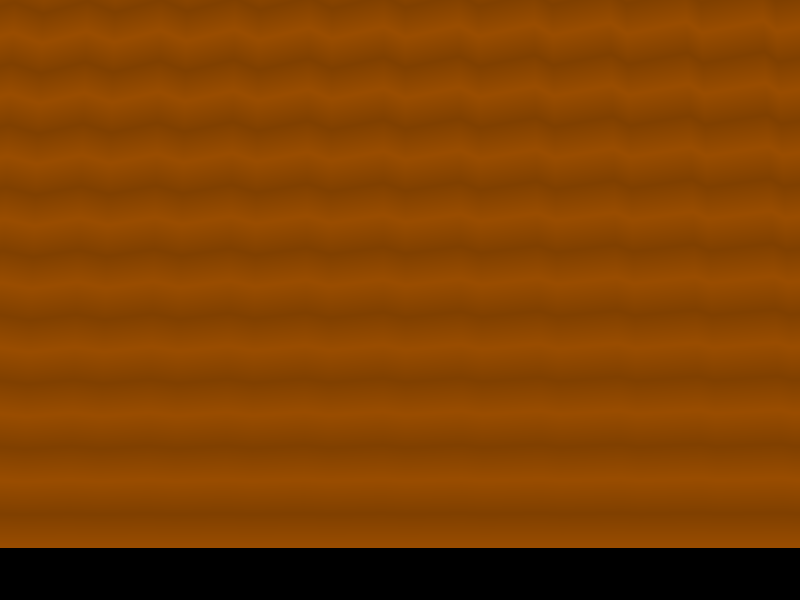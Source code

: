 // POV-Ray wall

// Set the camera location and angle
camera {
    location <12, 0, -15> // Adjusted camera location
    look_at <2, 3, 0> 
    angle 30 
}

// Set the light sources
light_source {
    <10, 10, -10>
    color rgb <1, 1, 1>
}
light_source {
    <0, 10, -10>
    color rgb <1, 1, 1>
}

// Define the brick texture
#declare Brick_Texture =
    texture {
        pigment {
            gradient y
            color_map {
                [0.0 rgb <0.6, 0.3, 0>]
                [0.5 rgb <0.5, 0.25, 0>]
                [1.0 rgb <0.6, 0.3, 0>]
            }
        }
        finish {
            ambient 0.2
            diffuse 0.8
            specular 0.2
        }
    }

// Create wall using boxes
#declare Brick_Size_X = 1;
#declare Brick_Size_Y = 1; 
#declare Brick_Size_Z = 0.6; 
#declare Wall_Width = 15; 
#declare Wall_Height = 15; 
#declare Wall_Depth = 1; 

// Loop to create bricks
#declare Brick_Wall =
    union {
        #local X_Offset = -Wall_Width / 2 * Brick_Size_X;
        #local Y_Offset = 0;
        #local Z_Offset = -Wall_Depth / 2 * Brick_Size_Z;
        
        // Loop to create rows of bricks
        #while (Y_Offset < Wall_Height * Brick_Size_Y)
            // Loop to create bricks in a row
            #local X_Offset_Row = X_Offset;
            #local Z_Offset_Row = Z_Offset;
            #while (X_Offset_Row < (Wall_Width - 0.5) * Brick_Size_X)
                box {
                    <X_Offset_Row, Y_Offset, Z_Offset_Row>,
                    <X_Offset_Row + Brick_Size_X, Y_Offset + Brick_Size_Y, Z_Offset_Row + Brick_Size_Z>
                    texture { Brick_Texture }
                }
                #local X_Offset_Row = X_Offset_Row + Brick_Size_X;
                #local Z_Offset_Row = Z_Offset_Row + Brick_Size_Z;
            #end
            #local Y_Offset = Y_Offset + Brick_Size_Y;
        #end
    }

// Place the brick wall in scene
object {
    Brick_Wall
    rotate <0, 0, 0>
    translate <0, 0, 0>
}
